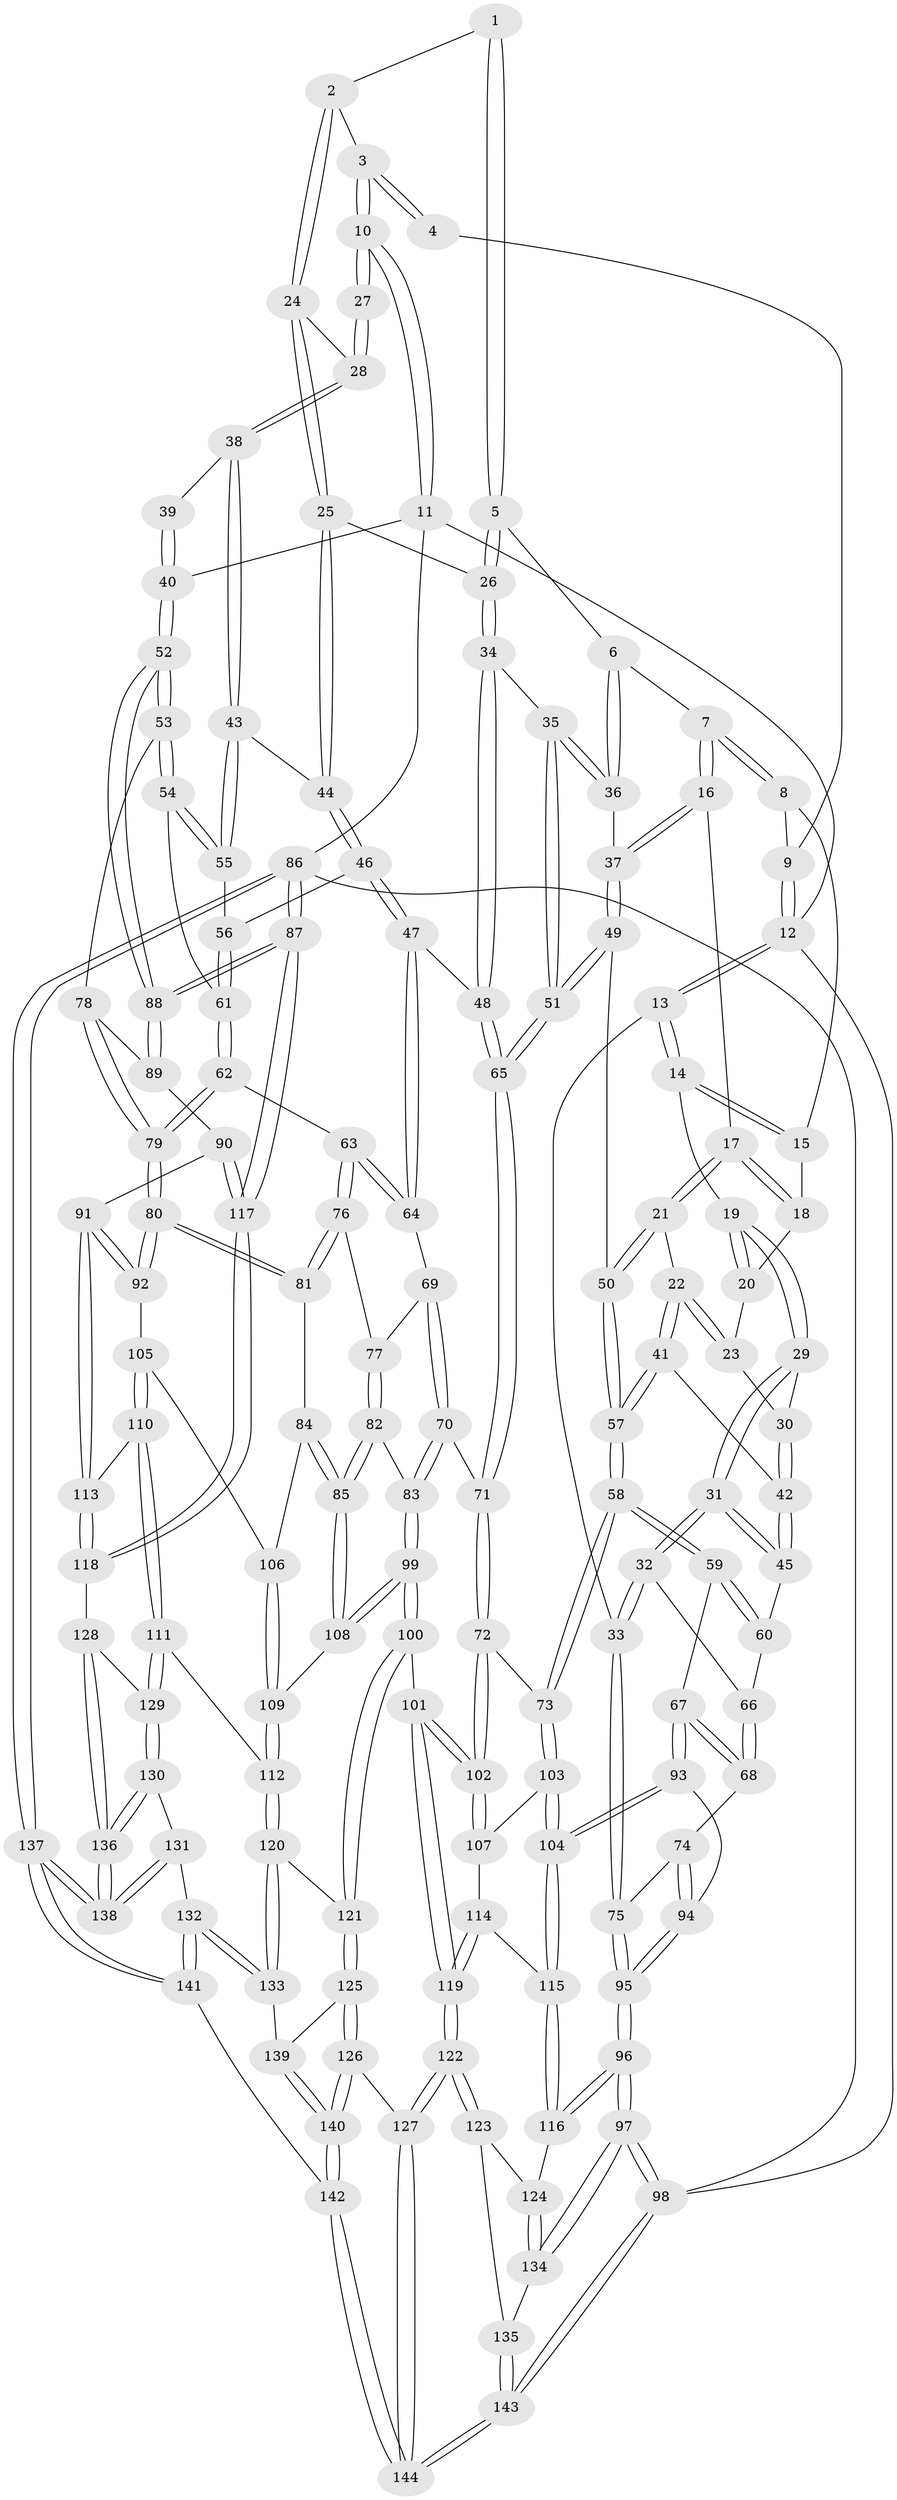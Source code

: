 // coarse degree distribution, {3: 0.23255813953488372, 5: 0.27906976744186046, 4: 0.23255813953488372, 2: 0.09302325581395349, 7: 0.046511627906976744, 6: 0.11627906976744186}
// Generated by graph-tools (version 1.1) at 2025/06/03/04/25 22:06:31]
// undirected, 144 vertices, 357 edges
graph export_dot {
graph [start="1"]
  node [color=gray90,style=filled];
  1 [pos="+0.5610078634092199+0"];
  2 [pos="+0.7255882829433902+0.085454550898661"];
  3 [pos="+1+0"];
  4 [pos="+0.5531274123667093+0"];
  5 [pos="+0.5326005135329027+0.09069430108646677"];
  6 [pos="+0.4736739313937467+0.11257467625405297"];
  7 [pos="+0.4049088171923464+0.11843332307557189"];
  8 [pos="+0.2463123970374423+0"];
  9 [pos="+0.25301647854400844+0"];
  10 [pos="+1+0"];
  11 [pos="+1+0"];
  12 [pos="+0+0"];
  13 [pos="+0+0.0640969725113221"];
  14 [pos="+0.03387592953673682+0.07505227078665629"];
  15 [pos="+0.22433185235372977+0"];
  16 [pos="+0.3588636989739413+0.18050539320725312"];
  17 [pos="+0.32481544737531615+0.1965300521583488"];
  18 [pos="+0.21781001384873744+0"];
  19 [pos="+0.09868324192156269+0.136837885218697"];
  20 [pos="+0.20854307433781494+0.017694173354735564"];
  21 [pos="+0.2987388880310244+0.2192706997822463"];
  22 [pos="+0.28167932917966976+0.22129938166265709"];
  23 [pos="+0.20687202211060407+0.13750942638565128"];
  24 [pos="+0.7243460977611949+0.12153323764709571"];
  25 [pos="+0.7037367678300595+0.13803196533722903"];
  26 [pos="+0.5900090153785362+0.14443341584452365"];
  27 [pos="+0.9696221870268923+0.007762838230261632"];
  28 [pos="+0.8311285615734927+0.1423143453793392"];
  29 [pos="+0.1048382199520929+0.1691335411578831"];
  30 [pos="+0.13856845192470843+0.17627059306415996"];
  31 [pos="+0.021538910364082932+0.2589795801495671"];
  32 [pos="+0+0.30109436144959406"];
  33 [pos="+0+0.3094523360429862"];
  34 [pos="+0.5714052346239318+0.27284075995639323"];
  35 [pos="+0.5476553827179567+0.2781338417838293"];
  36 [pos="+0.4748057938739177+0.23310066907128818"];
  37 [pos="+0.4237949140210361+0.24653959689041402"];
  38 [pos="+0.8548656289170196+0.2210397660508561"];
  39 [pos="+0.911179426396584+0.19659748044599193"];
  40 [pos="+1+0.06952964023801496"];
  41 [pos="+0.23874045798299076+0.2520751609018757"];
  42 [pos="+0.19795943462358165+0.2626099920406415"];
  43 [pos="+0.854879792600662+0.2252685397506378"];
  44 [pos="+0.717534081617009+0.22721089204628744"];
  45 [pos="+0.16961750113730625+0.2890481034657824"];
  46 [pos="+0.7121870460071488+0.2886855631109008"];
  47 [pos="+0.656476788336069+0.34095854150695265"];
  48 [pos="+0.6362106039303311+0.33307075997306834"];
  49 [pos="+0.42709561547848546+0.359250548289759"];
  50 [pos="+0.3654344053709707+0.3613165592029881"];
  51 [pos="+0.43641923353233636+0.3629544692156867"];
  52 [pos="+1+0.34841696422739"];
  53 [pos="+1+0.36631292721422387"];
  54 [pos="+1+0.3636672310308084"];
  55 [pos="+0.8587212364574581+0.2459984112369991"];
  56 [pos="+0.7949137945117384+0.2959647945625577"];
  57 [pos="+0.2786863300264032+0.4321585905160706"];
  58 [pos="+0.24101627134172077+0.48363567644645955"];
  59 [pos="+0.22389369289077032+0.4803752571126125"];
  60 [pos="+0.16940491607033442+0.3121691216271119"];
  61 [pos="+0.8271479754163784+0.42178869028712834"];
  62 [pos="+0.807620070819354+0.4394404737986669"];
  63 [pos="+0.7298498659991012+0.44151751599062505"];
  64 [pos="+0.6572255195334268+0.34277765157021556"];
  65 [pos="+0.48815092270105115+0.44655923573523437"];
  66 [pos="+0.07670818132934154+0.3777387910442013"];
  67 [pos="+0.20424289438672813+0.4832352801841947"];
  68 [pos="+0.18388722506997227+0.47885478197310954"];
  69 [pos="+0.5872815848658833+0.46877904685850386"];
  70 [pos="+0.49846566905124334+0.4992862098895077"];
  71 [pos="+0.4955809479894525+0.49756079765281"];
  72 [pos="+0.43133687186913805+0.5299545175821498"];
  73 [pos="+0.25726845947411886+0.5046526729352555"];
  74 [pos="+0.11462020635308215+0.49296244280360063"];
  75 [pos="+0+0.4132371636527279"];
  76 [pos="+0.7268128372039231+0.4466294831732966"];
  77 [pos="+0.6768990122151078+0.4948091322123664"];
  78 [pos="+0.914379224527727+0.5389518766711945"];
  79 [pos="+0.8512888482604424+0.5604782072868709"];
  80 [pos="+0.8500185929466842+0.5640543091699395"];
  81 [pos="+0.7538746521606158+0.5735809472490757"];
  82 [pos="+0.6491089936795961+0.5777774375279063"];
  83 [pos="+0.5450020489888916+0.5637738560303271"];
  84 [pos="+0.7306543624032997+0.5945262824359198"];
  85 [pos="+0.6676417714025573+0.6037106979479034"];
  86 [pos="+1+1"];
  87 [pos="+1+0.7374702044739467"];
  88 [pos="+1+0.6686830342333105"];
  89 [pos="+0.9197591311691453+0.5428337045119778"];
  90 [pos="+0.9865107706106635+0.6832831181376843"];
  91 [pos="+0.8868073132943806+0.6508130448848586"];
  92 [pos="+0.8575795790363737+0.6234452644994338"];
  93 [pos="+0.08244247366928316+0.6652120222007616"];
  94 [pos="+0+0.6285325399436736"];
  95 [pos="+0+0.6147496912097298"];
  96 [pos="+0+0.7189964804510095"];
  97 [pos="+0+0.9069944426071714"];
  98 [pos="+0+1"];
  99 [pos="+0.5107351461312792+0.7265080940930875"];
  100 [pos="+0.49598419930405135+0.7386978417673642"];
  101 [pos="+0.4188686720794535+0.7355160854503535"];
  102 [pos="+0.4044385802287899+0.7105530158808641"];
  103 [pos="+0.26622364693697753+0.5720498367580205"];
  104 [pos="+0.10587491247665268+0.692524295930186"];
  105 [pos="+0.8141933335218714+0.6476858808726381"];
  106 [pos="+0.7714321416834389+0.6437425633995892"];
  107 [pos="+0.2826657389260508+0.6248724569952353"];
  108 [pos="+0.6607826727923943+0.7028820049978532"];
  109 [pos="+0.6924702960568071+0.728992995564679"];
  110 [pos="+0.7708789639589917+0.7799923446538108"];
  111 [pos="+0.7692620477233777+0.7813630965082726"];
  112 [pos="+0.7225409621165052+0.7718756768736502"];
  113 [pos="+0.8378745977883337+0.7511625240490444"];
  114 [pos="+0.20126207616986563+0.7325689106902816"];
  115 [pos="+0.12749094998138089+0.7299775050290536"];
  116 [pos="+0.1027072550689593+0.788837007556625"];
  117 [pos="+1+0.7370053714863568"];
  118 [pos="+0.985176818347142+0.7832800557534012"];
  119 [pos="+0.3217678360689436+0.8516564315204458"];
  120 [pos="+0.6783318036889633+0.828631464499662"];
  121 [pos="+0.5560000813814618+0.8602662210697064"];
  122 [pos="+0.30871593223336197+0.9219952428798834"];
  123 [pos="+0.15785263324878643+0.8680681254606581"];
  124 [pos="+0.09907090821635263+0.8284763323294059"];
  125 [pos="+0.5558240345130717+0.8614339873208237"];
  126 [pos="+0.5129756602095891+0.9271844097975857"];
  127 [pos="+0.30922399439816584+0.924553912290363"];
  128 [pos="+0.8766501145813195+0.8699311663914332"];
  129 [pos="+0.8138776349467316+0.8561350073204969"];
  130 [pos="+0.7704949608454154+0.9344908857380129"];
  131 [pos="+0.7640071555636491+0.942564471969842"];
  132 [pos="+0.7146296775368655+0.9731558406022742"];
  133 [pos="+0.7034127188077289+0.9583199537572696"];
  134 [pos="+0.03190910303779421+0.8891240184713252"];
  135 [pos="+0.10094098667000011+0.9924161611853914"];
  136 [pos="+0.9130332170029553+0.961978517577095"];
  137 [pos="+1+1"];
  138 [pos="+0.9825163526722459+1"];
  139 [pos="+0.6209397241438167+0.9246979804045014"];
  140 [pos="+0.5500387410213715+1"];
  141 [pos="+0.6630470513440456+1"];
  142 [pos="+0.5756075826022573+1"];
  143 [pos="+0.22252557188282152+1"];
  144 [pos="+0.24377440130422692+1"];
  1 -- 2;
  1 -- 5;
  1 -- 5;
  2 -- 3;
  2 -- 24;
  2 -- 24;
  3 -- 4;
  3 -- 4;
  3 -- 10;
  3 -- 10;
  4 -- 9;
  5 -- 6;
  5 -- 26;
  5 -- 26;
  6 -- 7;
  6 -- 36;
  6 -- 36;
  7 -- 8;
  7 -- 8;
  7 -- 16;
  7 -- 16;
  8 -- 9;
  8 -- 15;
  9 -- 12;
  9 -- 12;
  10 -- 11;
  10 -- 11;
  10 -- 27;
  10 -- 27;
  11 -- 12;
  11 -- 40;
  11 -- 86;
  12 -- 13;
  12 -- 13;
  12 -- 98;
  13 -- 14;
  13 -- 14;
  13 -- 33;
  14 -- 15;
  14 -- 15;
  14 -- 19;
  15 -- 18;
  16 -- 17;
  16 -- 37;
  16 -- 37;
  17 -- 18;
  17 -- 18;
  17 -- 21;
  17 -- 21;
  18 -- 20;
  19 -- 20;
  19 -- 20;
  19 -- 29;
  19 -- 29;
  20 -- 23;
  21 -- 22;
  21 -- 50;
  21 -- 50;
  22 -- 23;
  22 -- 23;
  22 -- 41;
  22 -- 41;
  23 -- 30;
  24 -- 25;
  24 -- 25;
  24 -- 28;
  25 -- 26;
  25 -- 44;
  25 -- 44;
  26 -- 34;
  26 -- 34;
  27 -- 28;
  27 -- 28;
  28 -- 38;
  28 -- 38;
  29 -- 30;
  29 -- 31;
  29 -- 31;
  30 -- 42;
  30 -- 42;
  31 -- 32;
  31 -- 32;
  31 -- 45;
  31 -- 45;
  32 -- 33;
  32 -- 33;
  32 -- 66;
  33 -- 75;
  33 -- 75;
  34 -- 35;
  34 -- 48;
  34 -- 48;
  35 -- 36;
  35 -- 36;
  35 -- 51;
  35 -- 51;
  36 -- 37;
  37 -- 49;
  37 -- 49;
  38 -- 39;
  38 -- 43;
  38 -- 43;
  39 -- 40;
  39 -- 40;
  40 -- 52;
  40 -- 52;
  41 -- 42;
  41 -- 57;
  41 -- 57;
  42 -- 45;
  42 -- 45;
  43 -- 44;
  43 -- 55;
  43 -- 55;
  44 -- 46;
  44 -- 46;
  45 -- 60;
  46 -- 47;
  46 -- 47;
  46 -- 56;
  47 -- 48;
  47 -- 64;
  47 -- 64;
  48 -- 65;
  48 -- 65;
  49 -- 50;
  49 -- 51;
  49 -- 51;
  50 -- 57;
  50 -- 57;
  51 -- 65;
  51 -- 65;
  52 -- 53;
  52 -- 53;
  52 -- 88;
  52 -- 88;
  53 -- 54;
  53 -- 54;
  53 -- 78;
  54 -- 55;
  54 -- 55;
  54 -- 61;
  55 -- 56;
  56 -- 61;
  56 -- 61;
  57 -- 58;
  57 -- 58;
  58 -- 59;
  58 -- 59;
  58 -- 73;
  58 -- 73;
  59 -- 60;
  59 -- 60;
  59 -- 67;
  60 -- 66;
  61 -- 62;
  61 -- 62;
  62 -- 63;
  62 -- 79;
  62 -- 79;
  63 -- 64;
  63 -- 64;
  63 -- 76;
  63 -- 76;
  64 -- 69;
  65 -- 71;
  65 -- 71;
  66 -- 68;
  66 -- 68;
  67 -- 68;
  67 -- 68;
  67 -- 93;
  67 -- 93;
  68 -- 74;
  69 -- 70;
  69 -- 70;
  69 -- 77;
  70 -- 71;
  70 -- 83;
  70 -- 83;
  71 -- 72;
  71 -- 72;
  72 -- 73;
  72 -- 102;
  72 -- 102;
  73 -- 103;
  73 -- 103;
  74 -- 75;
  74 -- 94;
  74 -- 94;
  75 -- 95;
  75 -- 95;
  76 -- 77;
  76 -- 81;
  76 -- 81;
  77 -- 82;
  77 -- 82;
  78 -- 79;
  78 -- 79;
  78 -- 89;
  79 -- 80;
  79 -- 80;
  80 -- 81;
  80 -- 81;
  80 -- 92;
  80 -- 92;
  81 -- 84;
  82 -- 83;
  82 -- 85;
  82 -- 85;
  83 -- 99;
  83 -- 99;
  84 -- 85;
  84 -- 85;
  84 -- 106;
  85 -- 108;
  85 -- 108;
  86 -- 87;
  86 -- 87;
  86 -- 137;
  86 -- 137;
  86 -- 98;
  87 -- 88;
  87 -- 88;
  87 -- 117;
  87 -- 117;
  88 -- 89;
  88 -- 89;
  89 -- 90;
  90 -- 91;
  90 -- 117;
  90 -- 117;
  91 -- 92;
  91 -- 92;
  91 -- 113;
  91 -- 113;
  92 -- 105;
  93 -- 94;
  93 -- 104;
  93 -- 104;
  94 -- 95;
  94 -- 95;
  95 -- 96;
  95 -- 96;
  96 -- 97;
  96 -- 97;
  96 -- 116;
  96 -- 116;
  97 -- 98;
  97 -- 98;
  97 -- 134;
  97 -- 134;
  98 -- 143;
  98 -- 143;
  99 -- 100;
  99 -- 100;
  99 -- 108;
  99 -- 108;
  100 -- 101;
  100 -- 121;
  100 -- 121;
  101 -- 102;
  101 -- 102;
  101 -- 119;
  101 -- 119;
  102 -- 107;
  102 -- 107;
  103 -- 104;
  103 -- 104;
  103 -- 107;
  104 -- 115;
  104 -- 115;
  105 -- 106;
  105 -- 110;
  105 -- 110;
  106 -- 109;
  106 -- 109;
  107 -- 114;
  108 -- 109;
  109 -- 112;
  109 -- 112;
  110 -- 111;
  110 -- 111;
  110 -- 113;
  111 -- 112;
  111 -- 129;
  111 -- 129;
  112 -- 120;
  112 -- 120;
  113 -- 118;
  113 -- 118;
  114 -- 115;
  114 -- 119;
  114 -- 119;
  115 -- 116;
  115 -- 116;
  116 -- 124;
  117 -- 118;
  117 -- 118;
  118 -- 128;
  119 -- 122;
  119 -- 122;
  120 -- 121;
  120 -- 133;
  120 -- 133;
  121 -- 125;
  121 -- 125;
  122 -- 123;
  122 -- 123;
  122 -- 127;
  122 -- 127;
  123 -- 124;
  123 -- 135;
  124 -- 134;
  124 -- 134;
  125 -- 126;
  125 -- 126;
  125 -- 139;
  126 -- 127;
  126 -- 140;
  126 -- 140;
  127 -- 144;
  127 -- 144;
  128 -- 129;
  128 -- 136;
  128 -- 136;
  129 -- 130;
  129 -- 130;
  130 -- 131;
  130 -- 136;
  130 -- 136;
  131 -- 132;
  131 -- 138;
  131 -- 138;
  132 -- 133;
  132 -- 133;
  132 -- 141;
  132 -- 141;
  133 -- 139;
  134 -- 135;
  135 -- 143;
  135 -- 143;
  136 -- 138;
  136 -- 138;
  137 -- 138;
  137 -- 138;
  137 -- 141;
  137 -- 141;
  139 -- 140;
  139 -- 140;
  140 -- 142;
  140 -- 142;
  141 -- 142;
  142 -- 144;
  142 -- 144;
  143 -- 144;
  143 -- 144;
}
